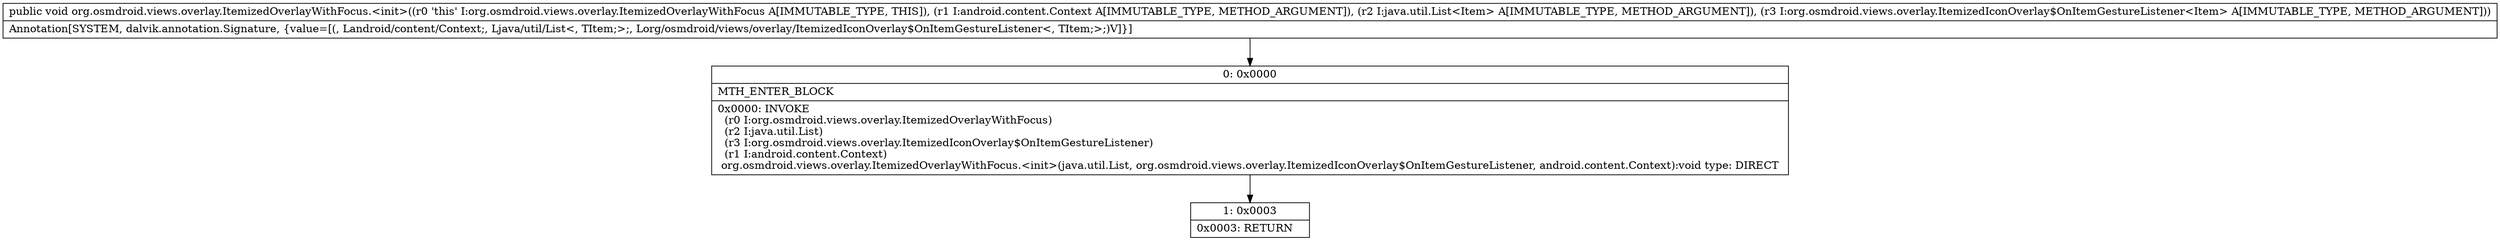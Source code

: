 digraph "CFG fororg.osmdroid.views.overlay.ItemizedOverlayWithFocus.\<init\>(Landroid\/content\/Context;Ljava\/util\/List;Lorg\/osmdroid\/views\/overlay\/ItemizedIconOverlay$OnItemGestureListener;)V" {
Node_0 [shape=record,label="{0\:\ 0x0000|MTH_ENTER_BLOCK\l|0x0000: INVOKE  \l  (r0 I:org.osmdroid.views.overlay.ItemizedOverlayWithFocus)\l  (r2 I:java.util.List)\l  (r3 I:org.osmdroid.views.overlay.ItemizedIconOverlay$OnItemGestureListener)\l  (r1 I:android.content.Context)\l org.osmdroid.views.overlay.ItemizedOverlayWithFocus.\<init\>(java.util.List, org.osmdroid.views.overlay.ItemizedIconOverlay$OnItemGestureListener, android.content.Context):void type: DIRECT \l}"];
Node_1 [shape=record,label="{1\:\ 0x0003|0x0003: RETURN   \l}"];
MethodNode[shape=record,label="{public void org.osmdroid.views.overlay.ItemizedOverlayWithFocus.\<init\>((r0 'this' I:org.osmdroid.views.overlay.ItemizedOverlayWithFocus A[IMMUTABLE_TYPE, THIS]), (r1 I:android.content.Context A[IMMUTABLE_TYPE, METHOD_ARGUMENT]), (r2 I:java.util.List\<Item\> A[IMMUTABLE_TYPE, METHOD_ARGUMENT]), (r3 I:org.osmdroid.views.overlay.ItemizedIconOverlay$OnItemGestureListener\<Item\> A[IMMUTABLE_TYPE, METHOD_ARGUMENT]))  | Annotation[SYSTEM, dalvik.annotation.Signature, \{value=[(, Landroid\/content\/Context;, Ljava\/util\/List\<, TItem;\>;, Lorg\/osmdroid\/views\/overlay\/ItemizedIconOverlay$OnItemGestureListener\<, TItem;\>;)V]\}]\l}"];
MethodNode -> Node_0;
Node_0 -> Node_1;
}

